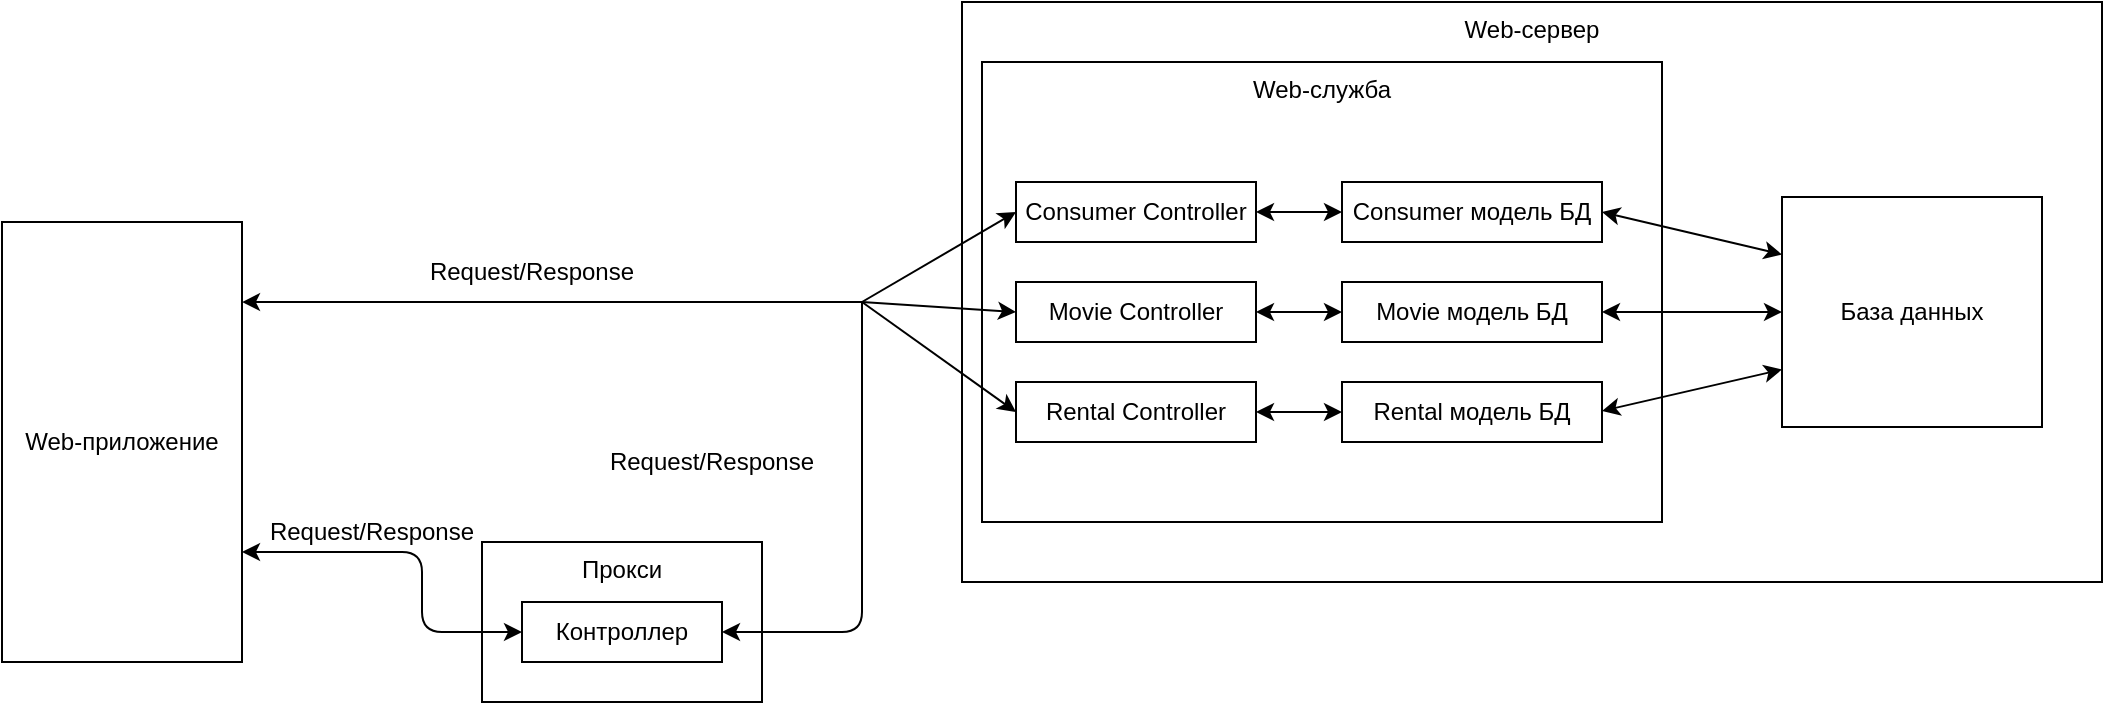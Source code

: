 <mxfile version="14.6.13" type="github">
  <diagram id="RsdWAXztkIho2G9-YBZL" name="Page-1">
    <mxGraphModel dx="1278" dy="548" grid="1" gridSize="10" guides="1" tooltips="1" connect="1" arrows="1" fold="1" page="1" pageScale="1" pageWidth="827" pageHeight="1169" math="0" shadow="0">
      <root>
        <mxCell id="0" />
        <mxCell id="1" parent="0" />
        <mxCell id="sMEpSyBhdhFeUjeywJ8K-7" value="Web-сервер" style="rounded=0;whiteSpace=wrap;html=1;verticalAlign=top;" parent="1" vertex="1">
          <mxGeometry x="680" y="50" width="570" height="290" as="geometry" />
        </mxCell>
        <mxCell id="oqzn6hF5oSVd_qnWBxa3-14" value="Web-приложение" style="rounded=0;whiteSpace=wrap;html=1;" parent="1" vertex="1">
          <mxGeometry x="200" y="160" width="120" height="220" as="geometry" />
        </mxCell>
        <mxCell id="oqzn6hF5oSVd_qnWBxa3-15" value="Web-служба" style="rounded=0;whiteSpace=wrap;html=1;verticalAlign=top;" parent="1" vertex="1">
          <mxGeometry x="690" y="80" width="340" height="230" as="geometry" />
        </mxCell>
        <mxCell id="oqzn6hF5oSVd_qnWBxa3-16" value="Прокси&lt;br&gt;" style="rounded=0;whiteSpace=wrap;html=1;verticalAlign=top;" parent="1" vertex="1">
          <mxGeometry x="440" y="320" width="140" height="80" as="geometry" />
        </mxCell>
        <mxCell id="oqzn6hF5oSVd_qnWBxa3-17" value="Контроллер" style="rounded=0;whiteSpace=wrap;html=1;" parent="1" vertex="1">
          <mxGeometry x="460" y="350" width="100" height="30" as="geometry" />
        </mxCell>
        <mxCell id="oqzn6hF5oSVd_qnWBxa3-18" value="Consumer Controller" style="rounded=0;whiteSpace=wrap;html=1;" parent="1" vertex="1">
          <mxGeometry x="707" y="140" width="120" height="30" as="geometry" />
        </mxCell>
        <mxCell id="oqzn6hF5oSVd_qnWBxa3-20" value="База данных" style="rounded=0;whiteSpace=wrap;html=1;" parent="1" vertex="1">
          <mxGeometry x="1090" y="147.5" width="130" height="115" as="geometry" />
        </mxCell>
        <mxCell id="sMEpSyBhdhFeUjeywJ8K-3" value="Request/Response" style="text;html=1;strokeColor=none;fillColor=none;align=center;verticalAlign=middle;whiteSpace=wrap;rounded=0;" parent="1" vertex="1">
          <mxGeometry x="410" y="175" width="110" height="20" as="geometry" />
        </mxCell>
        <mxCell id="sMEpSyBhdhFeUjeywJ8K-4" value="Request/Response" style="text;html=1;strokeColor=none;fillColor=none;align=center;verticalAlign=middle;whiteSpace=wrap;rounded=0;" parent="1" vertex="1">
          <mxGeometry x="500" y="270" width="110" height="20" as="geometry" />
        </mxCell>
        <mxCell id="sMEpSyBhdhFeUjeywJ8K-5" value="Request/Response" style="text;html=1;strokeColor=none;fillColor=none;align=center;verticalAlign=middle;whiteSpace=wrap;rounded=0;" parent="1" vertex="1">
          <mxGeometry x="330" y="305" width="110" height="20" as="geometry" />
        </mxCell>
        <mxCell id="sMEpSyBhdhFeUjeywJ8K-6" value="" style="endArrow=classic;startArrow=classic;html=1;exitX=0;exitY=0.5;exitDx=0;exitDy=0;entryX=1;entryY=0.75;entryDx=0;entryDy=0;" parent="1" source="oqzn6hF5oSVd_qnWBxa3-17" target="oqzn6hF5oSVd_qnWBxa3-14" edge="1">
          <mxGeometry width="50" height="50" relative="1" as="geometry">
            <mxPoint x="500" y="310" as="sourcePoint" />
            <mxPoint x="550" y="260" as="targetPoint" />
            <Array as="points">
              <mxPoint x="410" y="365" />
              <mxPoint x="410" y="325" />
            </Array>
          </mxGeometry>
        </mxCell>
        <mxCell id="sMEpSyBhdhFeUjeywJ8K-8" value="Movie Controller" style="rounded=0;whiteSpace=wrap;html=1;" parent="1" vertex="1">
          <mxGeometry x="707" y="190" width="120" height="30" as="geometry" />
        </mxCell>
        <mxCell id="sMEpSyBhdhFeUjeywJ8K-9" value="Rental Controller" style="rounded=0;whiteSpace=wrap;html=1;" parent="1" vertex="1">
          <mxGeometry x="707" y="240" width="120" height="30" as="geometry" />
        </mxCell>
        <mxCell id="sMEpSyBhdhFeUjeywJ8K-12" value="" style="endArrow=classic;html=1;entryX=1;entryY=0.5;entryDx=0;entryDy=0;" parent="1" target="oqzn6hF5oSVd_qnWBxa3-17" edge="1">
          <mxGeometry width="50" height="50" relative="1" as="geometry">
            <mxPoint x="630" y="200" as="sourcePoint" />
            <mxPoint x="710" y="200" as="targetPoint" />
            <Array as="points">
              <mxPoint x="630" y="365" />
            </Array>
          </mxGeometry>
        </mxCell>
        <mxCell id="sMEpSyBhdhFeUjeywJ8K-14" value="" style="endArrow=classic;html=1;entryX=1;entryY=0.182;entryDx=0;entryDy=0;entryPerimeter=0;" parent="1" target="oqzn6hF5oSVd_qnWBxa3-14" edge="1">
          <mxGeometry width="50" height="50" relative="1" as="geometry">
            <mxPoint x="630" y="200" as="sourcePoint" />
            <mxPoint x="310" y="209" as="targetPoint" />
          </mxGeometry>
        </mxCell>
        <mxCell id="sMEpSyBhdhFeUjeywJ8K-17" value="" style="endArrow=classic;html=1;entryX=0;entryY=0.5;entryDx=0;entryDy=0;" parent="1" target="oqzn6hF5oSVd_qnWBxa3-18" edge="1">
          <mxGeometry width="50" height="50" relative="1" as="geometry">
            <mxPoint x="630" y="200" as="sourcePoint" />
            <mxPoint x="700" y="280" as="targetPoint" />
          </mxGeometry>
        </mxCell>
        <mxCell id="sMEpSyBhdhFeUjeywJ8K-18" value="" style="endArrow=classic;html=1;entryX=0;entryY=0.5;entryDx=0;entryDy=0;" parent="1" target="sMEpSyBhdhFeUjeywJ8K-8" edge="1">
          <mxGeometry width="50" height="50" relative="1" as="geometry">
            <mxPoint x="630" y="200" as="sourcePoint" />
            <mxPoint x="717" y="165" as="targetPoint" />
          </mxGeometry>
        </mxCell>
        <mxCell id="sMEpSyBhdhFeUjeywJ8K-19" value="" style="endArrow=classic;html=1;entryX=0;entryY=0.5;entryDx=0;entryDy=0;" parent="1" target="sMEpSyBhdhFeUjeywJ8K-9" edge="1">
          <mxGeometry width="50" height="50" relative="1" as="geometry">
            <mxPoint x="630" y="200" as="sourcePoint" />
            <mxPoint x="707" y="150" as="targetPoint" />
          </mxGeometry>
        </mxCell>
        <mxCell id="x-GmOt3mfmoi4qaQnjJk-1" value="Consumer модель БД" style="rounded=0;whiteSpace=wrap;html=1;" vertex="1" parent="1">
          <mxGeometry x="870" y="140" width="130" height="30" as="geometry" />
        </mxCell>
        <mxCell id="x-GmOt3mfmoi4qaQnjJk-2" value="Movie модель БД" style="rounded=0;whiteSpace=wrap;html=1;" vertex="1" parent="1">
          <mxGeometry x="870" y="190" width="130" height="30" as="geometry" />
        </mxCell>
        <mxCell id="x-GmOt3mfmoi4qaQnjJk-3" value="Rental модель БД" style="rounded=0;whiteSpace=wrap;html=1;" vertex="1" parent="1">
          <mxGeometry x="870" y="240" width="130" height="30" as="geometry" />
        </mxCell>
        <mxCell id="x-GmOt3mfmoi4qaQnjJk-4" value="" style="endArrow=classic;startArrow=classic;html=1;exitX=1;exitY=0.5;exitDx=0;exitDy=0;" edge="1" parent="1" source="oqzn6hF5oSVd_qnWBxa3-18">
          <mxGeometry width="50" height="50" relative="1" as="geometry">
            <mxPoint x="820" y="205" as="sourcePoint" />
            <mxPoint x="870" y="155" as="targetPoint" />
          </mxGeometry>
        </mxCell>
        <mxCell id="x-GmOt3mfmoi4qaQnjJk-5" value="" style="endArrow=classic;startArrow=classic;html=1;entryX=0;entryY=0.5;entryDx=0;entryDy=0;exitX=1;exitY=0.5;exitDx=0;exitDy=0;" edge="1" parent="1" source="sMEpSyBhdhFeUjeywJ8K-8" target="x-GmOt3mfmoi4qaQnjJk-2">
          <mxGeometry width="50" height="50" relative="1" as="geometry">
            <mxPoint x="810" y="250" as="sourcePoint" />
            <mxPoint x="860" y="200" as="targetPoint" />
          </mxGeometry>
        </mxCell>
        <mxCell id="x-GmOt3mfmoi4qaQnjJk-6" value="" style="endArrow=classic;startArrow=classic;html=1;exitX=1;exitY=0.5;exitDx=0;exitDy=0;" edge="1" parent="1" source="sMEpSyBhdhFeUjeywJ8K-9">
          <mxGeometry width="50" height="50" relative="1" as="geometry">
            <mxPoint x="820" y="305" as="sourcePoint" />
            <mxPoint x="870" y="255" as="targetPoint" />
          </mxGeometry>
        </mxCell>
        <mxCell id="x-GmOt3mfmoi4qaQnjJk-7" value="" style="endArrow=classic;startArrow=classic;html=1;exitX=1;exitY=0.5;exitDx=0;exitDy=0;entryX=0;entryY=0.25;entryDx=0;entryDy=0;" edge="1" parent="1" source="x-GmOt3mfmoi4qaQnjJk-1" target="oqzn6hF5oSVd_qnWBxa3-20">
          <mxGeometry width="50" height="50" relative="1" as="geometry">
            <mxPoint x="1040" y="260" as="sourcePoint" />
            <mxPoint x="1090" y="210" as="targetPoint" />
          </mxGeometry>
        </mxCell>
        <mxCell id="x-GmOt3mfmoi4qaQnjJk-8" value="" style="endArrow=classic;startArrow=classic;html=1;exitX=1;exitY=0.5;exitDx=0;exitDy=0;entryX=0;entryY=0.5;entryDx=0;entryDy=0;" edge="1" parent="1" source="x-GmOt3mfmoi4qaQnjJk-2" target="oqzn6hF5oSVd_qnWBxa3-20">
          <mxGeometry width="50" height="50" relative="1" as="geometry">
            <mxPoint x="1040" y="260" as="sourcePoint" />
            <mxPoint x="1090" y="210" as="targetPoint" />
          </mxGeometry>
        </mxCell>
        <mxCell id="x-GmOt3mfmoi4qaQnjJk-10" value="" style="endArrow=classic;startArrow=classic;html=1;exitX=1;exitY=0.5;exitDx=0;exitDy=0;entryX=0;entryY=0.75;entryDx=0;entryDy=0;" edge="1" parent="1" target="oqzn6hF5oSVd_qnWBxa3-20">
          <mxGeometry width="50" height="50" relative="1" as="geometry">
            <mxPoint x="1000" y="254.5" as="sourcePoint" />
            <mxPoint x="1090" y="254.5" as="targetPoint" />
          </mxGeometry>
        </mxCell>
      </root>
    </mxGraphModel>
  </diagram>
</mxfile>
